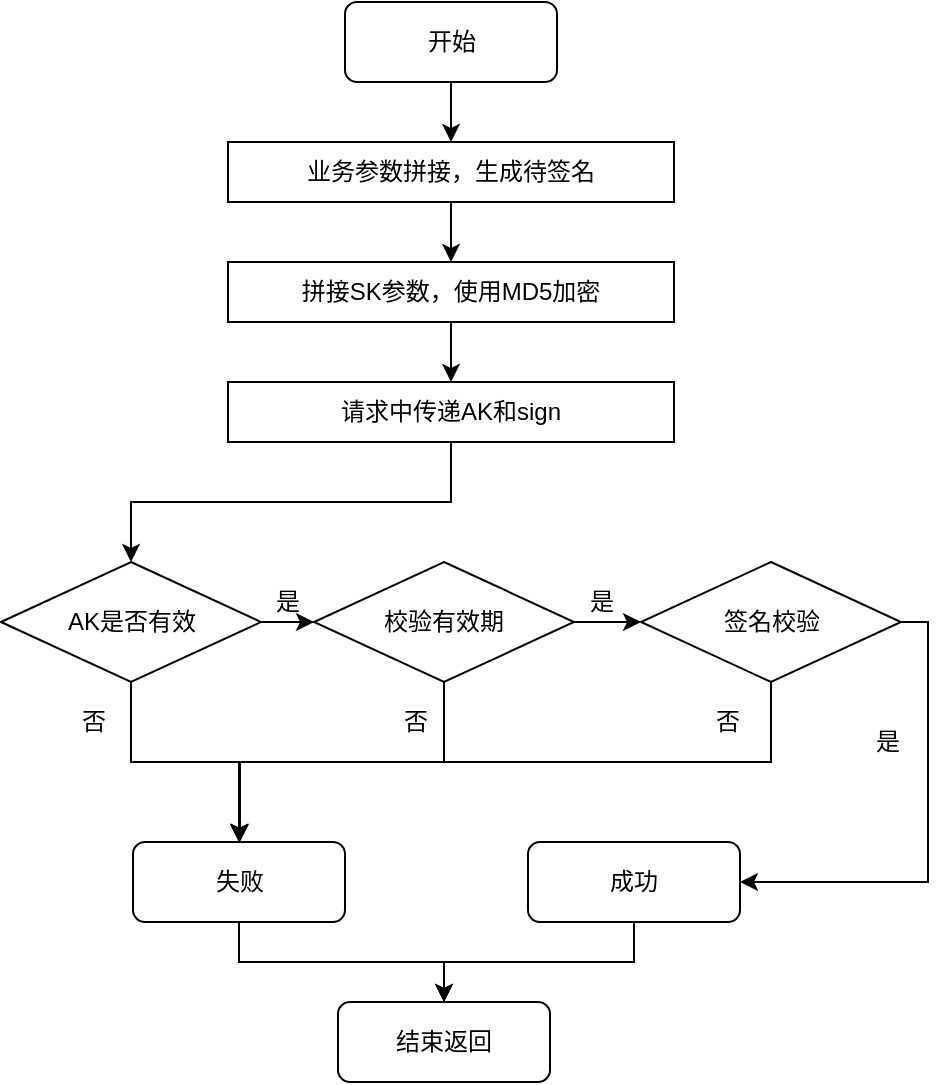 <mxfile version="13.9.5" type="github">
  <diagram id="2spFQw-CW9_fXkWxAvmr" name="第 1 页">
    <mxGraphModel dx="946" dy="463" grid="1" gridSize="10" guides="1" tooltips="1" connect="1" arrows="1" fold="1" page="1" pageScale="1" pageWidth="827" pageHeight="1169" math="0" shadow="0">
      <root>
        <mxCell id="0" />
        <mxCell id="1" parent="0" />
        <mxCell id="8l2pZT9glLJ7riEFoAPj-13" value="" style="edgeStyle=orthogonalEdgeStyle;rounded=0;orthogonalLoop=1;jettySize=auto;html=1;" edge="1" parent="1" source="8l2pZT9glLJ7riEFoAPj-1" target="8l2pZT9glLJ7riEFoAPj-2">
          <mxGeometry relative="1" as="geometry" />
        </mxCell>
        <mxCell id="8l2pZT9glLJ7riEFoAPj-1" value="开始" style="rounded=1;whiteSpace=wrap;html=1;" vertex="1" parent="1">
          <mxGeometry x="378.5" y="60" width="106" height="40" as="geometry" />
        </mxCell>
        <mxCell id="8l2pZT9glLJ7riEFoAPj-12" value="" style="edgeStyle=orthogonalEdgeStyle;rounded=0;orthogonalLoop=1;jettySize=auto;html=1;" edge="1" parent="1" source="8l2pZT9glLJ7riEFoAPj-2" target="8l2pZT9glLJ7riEFoAPj-4">
          <mxGeometry relative="1" as="geometry" />
        </mxCell>
        <mxCell id="8l2pZT9glLJ7riEFoAPj-2" value="业务参数拼接，生成待签名" style="rounded=0;whiteSpace=wrap;html=1;" vertex="1" parent="1">
          <mxGeometry x="320" y="130" width="223" height="30" as="geometry" />
        </mxCell>
        <mxCell id="8l2pZT9glLJ7riEFoAPj-9" value="" style="edgeStyle=orthogonalEdgeStyle;rounded=0;orthogonalLoop=1;jettySize=auto;html=1;" edge="1" parent="1" source="8l2pZT9glLJ7riEFoAPj-4" target="8l2pZT9glLJ7riEFoAPj-5">
          <mxGeometry relative="1" as="geometry" />
        </mxCell>
        <mxCell id="8l2pZT9glLJ7riEFoAPj-4" value="拼接SK参数，使用MD5加密" style="rounded=0;whiteSpace=wrap;html=1;" vertex="1" parent="1">
          <mxGeometry x="320" y="190" width="223" height="30" as="geometry" />
        </mxCell>
        <mxCell id="8l2pZT9glLJ7riEFoAPj-25" style="edgeStyle=orthogonalEdgeStyle;rounded=0;orthogonalLoop=1;jettySize=auto;html=1;" edge="1" parent="1" source="8l2pZT9glLJ7riEFoAPj-5" target="8l2pZT9glLJ7riEFoAPj-19">
          <mxGeometry relative="1" as="geometry" />
        </mxCell>
        <mxCell id="8l2pZT9glLJ7riEFoAPj-5" value="请求中传递AK和sign" style="rounded=0;whiteSpace=wrap;html=1;" vertex="1" parent="1">
          <mxGeometry x="320" y="250" width="223" height="30" as="geometry" />
        </mxCell>
        <mxCell id="8l2pZT9glLJ7riEFoAPj-26" style="edgeStyle=orthogonalEdgeStyle;rounded=0;orthogonalLoop=1;jettySize=auto;html=1;entryX=0.5;entryY=0;entryDx=0;entryDy=0;" edge="1" parent="1" source="8l2pZT9glLJ7riEFoAPj-19" target="8l2pZT9glLJ7riEFoAPj-23">
          <mxGeometry relative="1" as="geometry" />
        </mxCell>
        <mxCell id="8l2pZT9glLJ7riEFoAPj-27" value="" style="edgeStyle=orthogonalEdgeStyle;rounded=0;orthogonalLoop=1;jettySize=auto;html=1;" edge="1" parent="1" source="8l2pZT9glLJ7riEFoAPj-19" target="8l2pZT9glLJ7riEFoAPj-21">
          <mxGeometry relative="1" as="geometry" />
        </mxCell>
        <mxCell id="8l2pZT9glLJ7riEFoAPj-19" value="AK是否有效" style="rhombus;whiteSpace=wrap;html=1;" vertex="1" parent="1">
          <mxGeometry x="206.5" y="340" width="130" height="60" as="geometry" />
        </mxCell>
        <mxCell id="8l2pZT9glLJ7riEFoAPj-31" style="edgeStyle=orthogonalEdgeStyle;rounded=0;orthogonalLoop=1;jettySize=auto;html=1;" edge="1" parent="1" source="8l2pZT9glLJ7riEFoAPj-20" target="8l2pZT9glLJ7riEFoAPj-23">
          <mxGeometry relative="1" as="geometry">
            <Array as="points">
              <mxPoint x="592" y="440" />
              <mxPoint x="326" y="440" />
            </Array>
          </mxGeometry>
        </mxCell>
        <mxCell id="8l2pZT9glLJ7riEFoAPj-32" style="edgeStyle=orthogonalEdgeStyle;rounded=0;orthogonalLoop=1;jettySize=auto;html=1;" edge="1" parent="1" source="8l2pZT9glLJ7riEFoAPj-20" target="8l2pZT9glLJ7riEFoAPj-24">
          <mxGeometry relative="1" as="geometry">
            <Array as="points">
              <mxPoint x="670" y="370" />
              <mxPoint x="670" y="500" />
            </Array>
          </mxGeometry>
        </mxCell>
        <mxCell id="8l2pZT9glLJ7riEFoAPj-20" value="签名校验" style="rhombus;whiteSpace=wrap;html=1;" vertex="1" parent="1">
          <mxGeometry x="526.5" y="340" width="130" height="60" as="geometry" />
        </mxCell>
        <mxCell id="8l2pZT9glLJ7riEFoAPj-28" value="" style="edgeStyle=orthogonalEdgeStyle;rounded=0;orthogonalLoop=1;jettySize=auto;html=1;" edge="1" parent="1" source="8l2pZT9glLJ7riEFoAPj-21" target="8l2pZT9glLJ7riEFoAPj-20">
          <mxGeometry relative="1" as="geometry" />
        </mxCell>
        <mxCell id="8l2pZT9glLJ7riEFoAPj-29" style="edgeStyle=orthogonalEdgeStyle;rounded=0;orthogonalLoop=1;jettySize=auto;html=1;" edge="1" parent="1" source="8l2pZT9glLJ7riEFoAPj-21" target="8l2pZT9glLJ7riEFoAPj-23">
          <mxGeometry relative="1" as="geometry" />
        </mxCell>
        <mxCell id="8l2pZT9glLJ7riEFoAPj-21" value="校验有效期" style="rhombus;whiteSpace=wrap;html=1;" vertex="1" parent="1">
          <mxGeometry x="363" y="340" width="130" height="60" as="geometry" />
        </mxCell>
        <mxCell id="8l2pZT9glLJ7riEFoAPj-44" style="edgeStyle=orthogonalEdgeStyle;rounded=0;orthogonalLoop=1;jettySize=auto;html=1;entryX=0.5;entryY=0;entryDx=0;entryDy=0;" edge="1" parent="1" source="8l2pZT9glLJ7riEFoAPj-23" target="8l2pZT9glLJ7riEFoAPj-43">
          <mxGeometry relative="1" as="geometry" />
        </mxCell>
        <mxCell id="8l2pZT9glLJ7riEFoAPj-23" value="失败" style="rounded=1;whiteSpace=wrap;html=1;" vertex="1" parent="1">
          <mxGeometry x="272.5" y="480" width="106" height="40" as="geometry" />
        </mxCell>
        <mxCell id="8l2pZT9glLJ7riEFoAPj-45" style="edgeStyle=orthogonalEdgeStyle;rounded=0;orthogonalLoop=1;jettySize=auto;html=1;entryX=0.5;entryY=0;entryDx=0;entryDy=0;" edge="1" parent="1" source="8l2pZT9glLJ7riEFoAPj-24" target="8l2pZT9glLJ7riEFoAPj-43">
          <mxGeometry relative="1" as="geometry" />
        </mxCell>
        <mxCell id="8l2pZT9glLJ7riEFoAPj-24" value="成功" style="rounded=1;whiteSpace=wrap;html=1;" vertex="1" parent="1">
          <mxGeometry x="470" y="480" width="106" height="40" as="geometry" />
        </mxCell>
        <mxCell id="8l2pZT9glLJ7riEFoAPj-37" value="否" style="text;html=1;strokeColor=none;fillColor=none;align=center;verticalAlign=middle;whiteSpace=wrap;rounded=0;" vertex="1" parent="1">
          <mxGeometry x="233" y="410" width="40" height="20" as="geometry" />
        </mxCell>
        <mxCell id="8l2pZT9glLJ7riEFoAPj-38" value="否" style="text;html=1;strokeColor=none;fillColor=none;align=center;verticalAlign=middle;whiteSpace=wrap;rounded=0;" vertex="1" parent="1">
          <mxGeometry x="394" y="410" width="40" height="20" as="geometry" />
        </mxCell>
        <mxCell id="8l2pZT9glLJ7riEFoAPj-39" value="否" style="text;html=1;strokeColor=none;fillColor=none;align=center;verticalAlign=middle;whiteSpace=wrap;rounded=0;" vertex="1" parent="1">
          <mxGeometry x="550" y="410" width="40" height="20" as="geometry" />
        </mxCell>
        <mxCell id="8l2pZT9glLJ7riEFoAPj-40" value="是&lt;span style=&quot;color: rgba(0 , 0 , 0 , 0) ; font-family: monospace ; font-size: 0px&quot;&gt;%3CmxGraphModel%3E%3Croot%3E%3CmxCell%20id%3D%220%22%2F%3E%3CmxCell%20id%3D%221%22%20parent%3D%220%22%2F%3E%3CmxCell%20id%3D%222%22%20value%3D%22%E5%90%A6%22%20style%3D%22text%3Bhtml%3D1%3BstrokeColor%3Dnone%3BfillColor%3Dnone%3Balign%3Dcenter%3BverticalAlign%3Dmiddle%3BwhiteSpace%3Dwrap%3Brounded%3D0%3B%22%20vertex%3D%221%22%20parent%3D%221%22%3E%3CmxGeometry%20x%3D%22233%22%20y%3D%22410%22%20width%3D%2240%22%20height%3D%2220%22%20as%3D%22geometry%22%2F%3E%3C%2FmxCell%3E%3C%2Froot%3E%3C%2FmxGraphModel%3E&lt;/span&gt;" style="text;html=1;strokeColor=none;fillColor=none;align=center;verticalAlign=middle;whiteSpace=wrap;rounded=0;" vertex="1" parent="1">
          <mxGeometry x="330" y="350" width="40" height="20" as="geometry" />
        </mxCell>
        <mxCell id="8l2pZT9glLJ7riEFoAPj-41" value="是&lt;span style=&quot;color: rgba(0 , 0 , 0 , 0) ; font-family: monospace ; font-size: 0px&quot;&gt;%3CmxGraphModel%3E%3Croot%3E%3CmxCell%20id%3D%220%22%2F%3E%3CmxCell%20id%3D%221%22%20parent%3D%220%22%2F%3E%3CmxCell%20id%3D%222%22%20value%3D%22%E5%90%A6%22%20style%3D%22text%3Bhtml%3D1%3BstrokeColor%3Dnone%3BfillColor%3Dnone%3Balign%3Dcenter%3BverticalAlign%3Dmiddle%3BwhiteSpace%3Dwrap%3Brounded%3D0%3B%22%20vertex%3D%221%22%20parent%3D%221%22%3E%3CmxGeometry%20x%3D%22233%22%20y%3D%22410%22%20width%3D%2240%22%20height%3D%2220%22%20as%3D%22geometry%22%2F%3E%3C%2FmxCell%3E%3C%2Froot%3E%3C%2FmxGraphModel%3E&lt;/span&gt;" style="text;html=1;strokeColor=none;fillColor=none;align=center;verticalAlign=middle;whiteSpace=wrap;rounded=0;" vertex="1" parent="1">
          <mxGeometry x="486.5" y="350" width="40" height="20" as="geometry" />
        </mxCell>
        <mxCell id="8l2pZT9glLJ7riEFoAPj-42" value="是&lt;span style=&quot;color: rgba(0 , 0 , 0 , 0) ; font-family: monospace ; font-size: 0px&quot;&gt;%3CmxGraphModel%3E%3Croot%3E%3CmxCell%20id%3D%220%22%2F%3E%3CmxCell%20id%3D%221%22%20parent%3D%220%22%2F%3E%3CmxCell%20id%3D%222%22%20value%3D%22%E5%90%A6%22%20style%3D%22text%3Bhtml%3D1%3BstrokeColor%3Dnone%3BfillColor%3Dnone%3Balign%3Dcenter%3BverticalAlign%3Dmiddle%3BwhiteSpace%3Dwrap%3Brounded%3D0%3B%22%20vertex%3D%221%22%20parent%3D%221%22%3E%3CmxGeometry%20x%3D%22233%22%20y%3D%22410%22%20width%3D%2240%22%20height%3D%2220%22%20as%3D%22geometry%22%2F%3E%3C%2FmxCell%3E%3C%2Froot%3E%3C%2FmxGraphModel%3E&lt;/span&gt;" style="text;html=1;strokeColor=none;fillColor=none;align=center;verticalAlign=middle;whiteSpace=wrap;rounded=0;" vertex="1" parent="1">
          <mxGeometry x="630" y="420" width="40" height="20" as="geometry" />
        </mxCell>
        <mxCell id="8l2pZT9glLJ7riEFoAPj-43" value="结束返回" style="rounded=1;whiteSpace=wrap;html=1;" vertex="1" parent="1">
          <mxGeometry x="375" y="560" width="106" height="40" as="geometry" />
        </mxCell>
      </root>
    </mxGraphModel>
  </diagram>
</mxfile>

